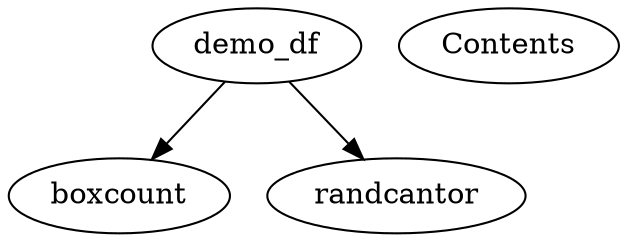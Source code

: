 /* Created by mdot for Matlab */
digraph m2html {
  demo_df -> boxcount;
  demo_df -> randcantor;

  Contents [URL="Contents.html"];
  boxcount [URL="boxcount.html"];
  demo_df [URL="demo_df.html"];
  randcantor [URL="randcantor.html"];
}